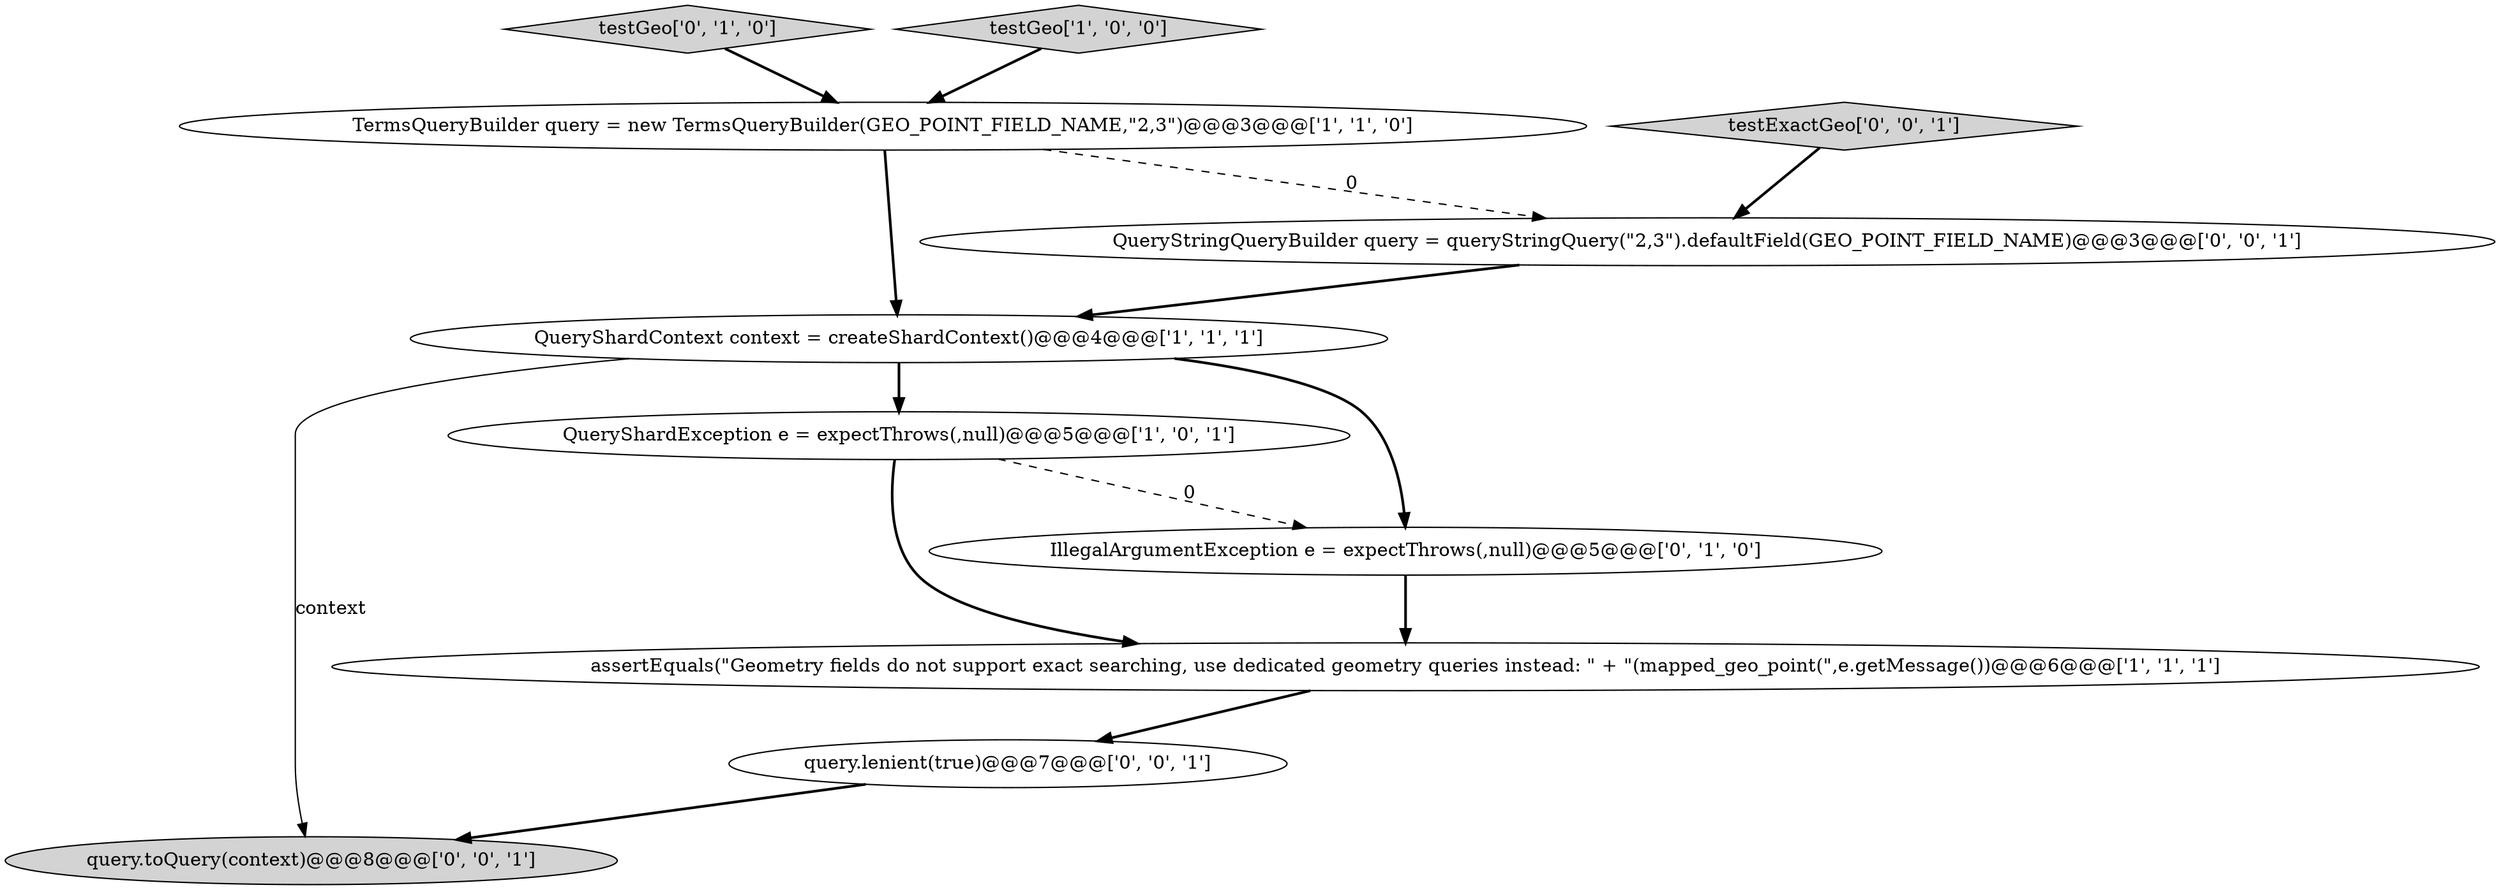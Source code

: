 digraph {
8 [style = filled, label = "QueryStringQueryBuilder query = queryStringQuery(\"2,3\").defaultField(GEO_POINT_FIELD_NAME)@@@3@@@['0', '0', '1']", fillcolor = white, shape = ellipse image = "AAA0AAABBB3BBB"];
6 [style = filled, label = "testGeo['0', '1', '0']", fillcolor = lightgray, shape = diamond image = "AAA0AAABBB2BBB"];
10 [style = filled, label = "testExactGeo['0', '0', '1']", fillcolor = lightgray, shape = diamond image = "AAA0AAABBB3BBB"];
4 [style = filled, label = "assertEquals(\"Geometry fields do not support exact searching, use dedicated geometry queries instead: \" + \"(mapped_geo_point(\",e.getMessage())@@@6@@@['1', '1', '1']", fillcolor = white, shape = ellipse image = "AAA0AAABBB1BBB"];
2 [style = filled, label = "QueryShardContext context = createShardContext()@@@4@@@['1', '1', '1']", fillcolor = white, shape = ellipse image = "AAA0AAABBB1BBB"];
7 [style = filled, label = "query.lenient(true)@@@7@@@['0', '0', '1']", fillcolor = white, shape = ellipse image = "AAA0AAABBB3BBB"];
1 [style = filled, label = "TermsQueryBuilder query = new TermsQueryBuilder(GEO_POINT_FIELD_NAME,\"2,3\")@@@3@@@['1', '1', '0']", fillcolor = white, shape = ellipse image = "AAA0AAABBB1BBB"];
5 [style = filled, label = "IllegalArgumentException e = expectThrows(,null)@@@5@@@['0', '1', '0']", fillcolor = white, shape = ellipse image = "AAA1AAABBB2BBB"];
0 [style = filled, label = "testGeo['1', '0', '0']", fillcolor = lightgray, shape = diamond image = "AAA0AAABBB1BBB"];
9 [style = filled, label = "query.toQuery(context)@@@8@@@['0', '0', '1']", fillcolor = lightgray, shape = ellipse image = "AAA0AAABBB3BBB"];
3 [style = filled, label = "QueryShardException e = expectThrows(,null)@@@5@@@['1', '0', '1']", fillcolor = white, shape = ellipse image = "AAA0AAABBB1BBB"];
7->9 [style = bold, label=""];
10->8 [style = bold, label=""];
8->2 [style = bold, label=""];
1->8 [style = dashed, label="0"];
4->7 [style = bold, label=""];
2->9 [style = solid, label="context"];
6->1 [style = bold, label=""];
3->5 [style = dashed, label="0"];
1->2 [style = bold, label=""];
3->4 [style = bold, label=""];
0->1 [style = bold, label=""];
5->4 [style = bold, label=""];
2->5 [style = bold, label=""];
2->3 [style = bold, label=""];
}
